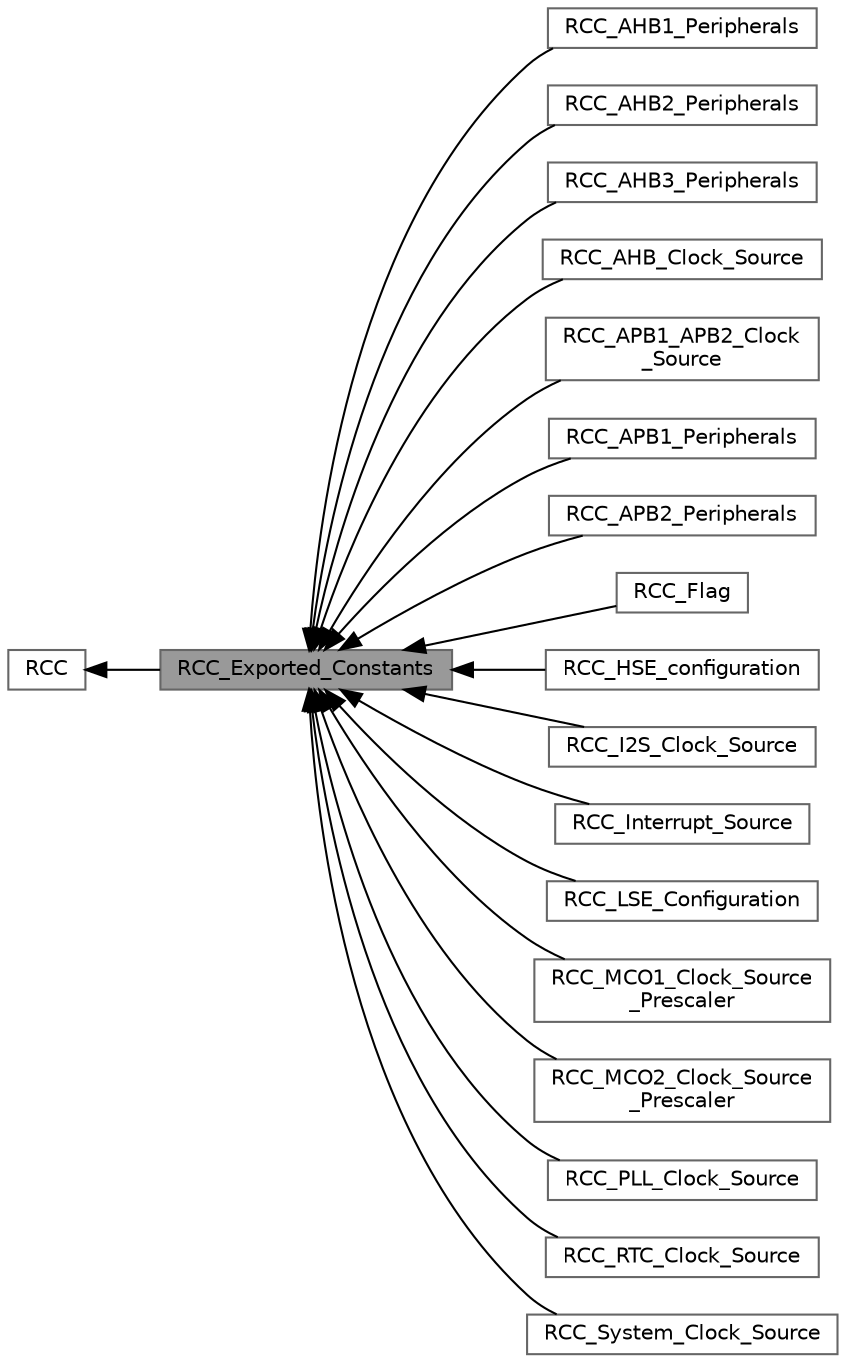 digraph "RCC_Exported_Constants"
{
 // LATEX_PDF_SIZE
  bgcolor="transparent";
  edge [fontname=Helvetica,fontsize=10,labelfontname=Helvetica,labelfontsize=10];
  node [fontname=Helvetica,fontsize=10,shape=box,height=0.2,width=0.4];
  rankdir=LR;
  Node2 [id="Node000002",label="RCC",height=0.2,width=0.4,color="grey40", fillcolor="white", style="filled",URL="$group___r_c_c.html",tooltip="RCC driver modules."];
  Node12 [id="Node000012",label="RCC_AHB1_Peripherals",height=0.2,width=0.4,color="grey40", fillcolor="white", style="filled",URL="$group___r_c_c___a_h_b1___peripherals.html",tooltip=" "];
  Node13 [id="Node000013",label="RCC_AHB2_Peripherals",height=0.2,width=0.4,color="grey40", fillcolor="white", style="filled",URL="$group___r_c_c___a_h_b2___peripherals.html",tooltip=" "];
  Node14 [id="Node000014",label="RCC_AHB3_Peripherals",height=0.2,width=0.4,color="grey40", fillcolor="white", style="filled",URL="$group___r_c_c___a_h_b3___peripherals.html",tooltip=" "];
  Node6 [id="Node000006",label="RCC_AHB_Clock_Source",height=0.2,width=0.4,color="grey40", fillcolor="white", style="filled",URL="$group___r_c_c___a_h_b___clock___source.html",tooltip=" "];
  Node7 [id="Node000007",label="RCC_APB1_APB2_Clock\l_Source",height=0.2,width=0.4,color="grey40", fillcolor="white", style="filled",URL="$group___r_c_c___a_p_b1___a_p_b2___clock___source.html",tooltip=" "];
  Node15 [id="Node000015",label="RCC_APB1_Peripherals",height=0.2,width=0.4,color="grey40", fillcolor="white", style="filled",URL="$group___r_c_c___a_p_b1___peripherals.html",tooltip=" "];
  Node16 [id="Node000016",label="RCC_APB2_Peripherals",height=0.2,width=0.4,color="grey40", fillcolor="white", style="filled",URL="$group___r_c_c___a_p_b2___peripherals.html",tooltip=" "];
  Node1 [id="Node000001",label="RCC_Exported_Constants",height=0.2,width=0.4,color="gray40", fillcolor="grey60", style="filled", fontcolor="black",tooltip=" "];
  Node19 [id="Node000019",label="RCC_Flag",height=0.2,width=0.4,color="grey40", fillcolor="white", style="filled",URL="$group___r_c_c___flag.html",tooltip=" "];
  Node3 [id="Node000003",label="RCC_HSE_configuration",height=0.2,width=0.4,color="grey40", fillcolor="white", style="filled",URL="$group___r_c_c___h_s_e__configuration.html",tooltip=" "];
  Node11 [id="Node000011",label="RCC_I2S_Clock_Source",height=0.2,width=0.4,color="grey40", fillcolor="white", style="filled",URL="$group___r_c_c___i2_s___clock___source.html",tooltip=" "];
  Node8 [id="Node000008",label="RCC_Interrupt_Source",height=0.2,width=0.4,color="grey40", fillcolor="white", style="filled",URL="$group___r_c_c___interrupt___source.html",tooltip=" "];
  Node9 [id="Node000009",label="RCC_LSE_Configuration",height=0.2,width=0.4,color="grey40", fillcolor="white", style="filled",URL="$group___r_c_c___l_s_e___configuration.html",tooltip=" "];
  Node17 [id="Node000017",label="RCC_MCO1_Clock_Source\l_Prescaler",height=0.2,width=0.4,color="grey40", fillcolor="white", style="filled",URL="$group___r_c_c___m_c_o1___clock___source___prescaler.html",tooltip=" "];
  Node18 [id="Node000018",label="RCC_MCO2_Clock_Source\l_Prescaler",height=0.2,width=0.4,color="grey40", fillcolor="white", style="filled",URL="$group___r_c_c___m_c_o2___clock___source___prescaler.html",tooltip=" "];
  Node4 [id="Node000004",label="RCC_PLL_Clock_Source",height=0.2,width=0.4,color="grey40", fillcolor="white", style="filled",URL="$group___r_c_c___p_l_l___clock___source.html",tooltip=" "];
  Node10 [id="Node000010",label="RCC_RTC_Clock_Source",height=0.2,width=0.4,color="grey40", fillcolor="white", style="filled",URL="$group___r_c_c___r_t_c___clock___source.html",tooltip=" "];
  Node5 [id="Node000005",label="RCC_System_Clock_Source",height=0.2,width=0.4,color="grey40", fillcolor="white", style="filled",URL="$group___r_c_c___system___clock___source.html",tooltip=" "];
  Node2->Node1 [shape=plaintext, dir="back", style="solid"];
  Node1->Node3 [shape=plaintext, dir="back", style="solid"];
  Node1->Node4 [shape=plaintext, dir="back", style="solid"];
  Node1->Node5 [shape=plaintext, dir="back", style="solid"];
  Node1->Node6 [shape=plaintext, dir="back", style="solid"];
  Node1->Node7 [shape=plaintext, dir="back", style="solid"];
  Node1->Node8 [shape=plaintext, dir="back", style="solid"];
  Node1->Node9 [shape=plaintext, dir="back", style="solid"];
  Node1->Node10 [shape=plaintext, dir="back", style="solid"];
  Node1->Node11 [shape=plaintext, dir="back", style="solid"];
  Node1->Node12 [shape=plaintext, dir="back", style="solid"];
  Node1->Node13 [shape=plaintext, dir="back", style="solid"];
  Node1->Node14 [shape=plaintext, dir="back", style="solid"];
  Node1->Node15 [shape=plaintext, dir="back", style="solid"];
  Node1->Node16 [shape=plaintext, dir="back", style="solid"];
  Node1->Node17 [shape=plaintext, dir="back", style="solid"];
  Node1->Node18 [shape=plaintext, dir="back", style="solid"];
  Node1->Node19 [shape=plaintext, dir="back", style="solid"];
}

